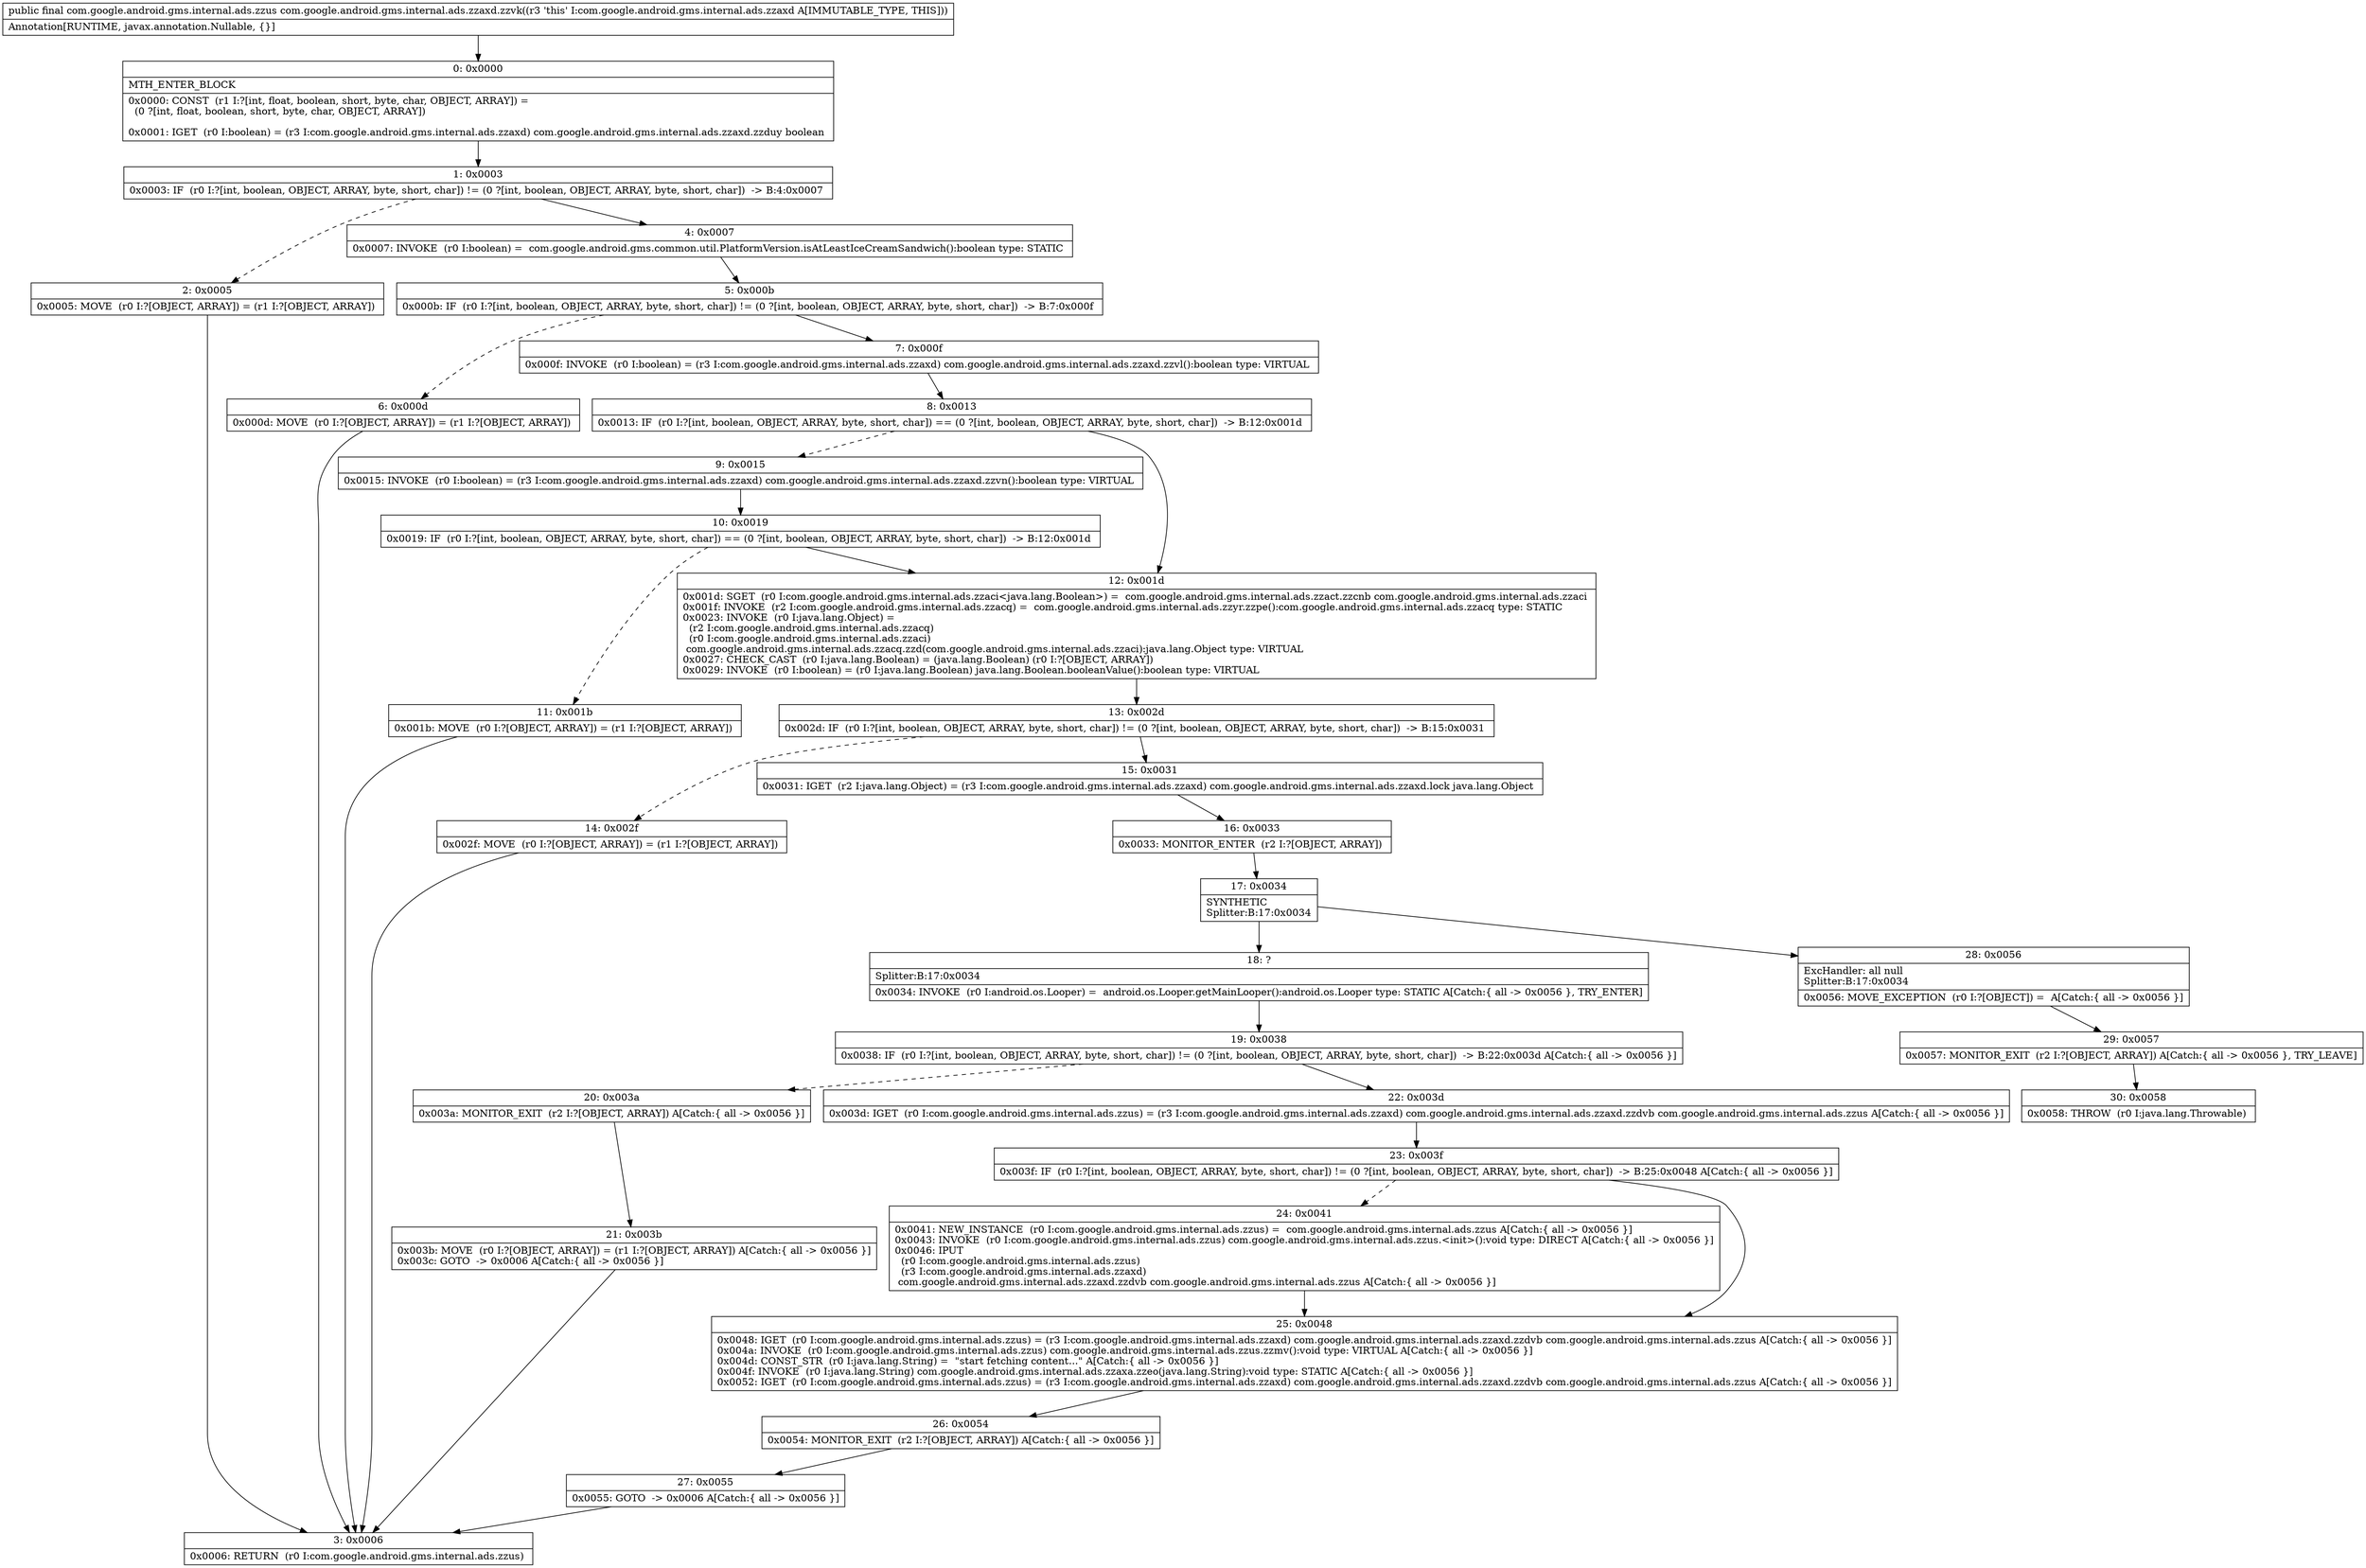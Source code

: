 digraph "CFG forcom.google.android.gms.internal.ads.zzaxd.zzvk()Lcom\/google\/android\/gms\/internal\/ads\/zzus;" {
Node_0 [shape=record,label="{0\:\ 0x0000|MTH_ENTER_BLOCK\l|0x0000: CONST  (r1 I:?[int, float, boolean, short, byte, char, OBJECT, ARRAY]) = \l  (0 ?[int, float, boolean, short, byte, char, OBJECT, ARRAY])\l \l0x0001: IGET  (r0 I:boolean) = (r3 I:com.google.android.gms.internal.ads.zzaxd) com.google.android.gms.internal.ads.zzaxd.zzduy boolean \l}"];
Node_1 [shape=record,label="{1\:\ 0x0003|0x0003: IF  (r0 I:?[int, boolean, OBJECT, ARRAY, byte, short, char]) != (0 ?[int, boolean, OBJECT, ARRAY, byte, short, char])  \-\> B:4:0x0007 \l}"];
Node_2 [shape=record,label="{2\:\ 0x0005|0x0005: MOVE  (r0 I:?[OBJECT, ARRAY]) = (r1 I:?[OBJECT, ARRAY]) \l}"];
Node_3 [shape=record,label="{3\:\ 0x0006|0x0006: RETURN  (r0 I:com.google.android.gms.internal.ads.zzus) \l}"];
Node_4 [shape=record,label="{4\:\ 0x0007|0x0007: INVOKE  (r0 I:boolean) =  com.google.android.gms.common.util.PlatformVersion.isAtLeastIceCreamSandwich():boolean type: STATIC \l}"];
Node_5 [shape=record,label="{5\:\ 0x000b|0x000b: IF  (r0 I:?[int, boolean, OBJECT, ARRAY, byte, short, char]) != (0 ?[int, boolean, OBJECT, ARRAY, byte, short, char])  \-\> B:7:0x000f \l}"];
Node_6 [shape=record,label="{6\:\ 0x000d|0x000d: MOVE  (r0 I:?[OBJECT, ARRAY]) = (r1 I:?[OBJECT, ARRAY]) \l}"];
Node_7 [shape=record,label="{7\:\ 0x000f|0x000f: INVOKE  (r0 I:boolean) = (r3 I:com.google.android.gms.internal.ads.zzaxd) com.google.android.gms.internal.ads.zzaxd.zzvl():boolean type: VIRTUAL \l}"];
Node_8 [shape=record,label="{8\:\ 0x0013|0x0013: IF  (r0 I:?[int, boolean, OBJECT, ARRAY, byte, short, char]) == (0 ?[int, boolean, OBJECT, ARRAY, byte, short, char])  \-\> B:12:0x001d \l}"];
Node_9 [shape=record,label="{9\:\ 0x0015|0x0015: INVOKE  (r0 I:boolean) = (r3 I:com.google.android.gms.internal.ads.zzaxd) com.google.android.gms.internal.ads.zzaxd.zzvn():boolean type: VIRTUAL \l}"];
Node_10 [shape=record,label="{10\:\ 0x0019|0x0019: IF  (r0 I:?[int, boolean, OBJECT, ARRAY, byte, short, char]) == (0 ?[int, boolean, OBJECT, ARRAY, byte, short, char])  \-\> B:12:0x001d \l}"];
Node_11 [shape=record,label="{11\:\ 0x001b|0x001b: MOVE  (r0 I:?[OBJECT, ARRAY]) = (r1 I:?[OBJECT, ARRAY]) \l}"];
Node_12 [shape=record,label="{12\:\ 0x001d|0x001d: SGET  (r0 I:com.google.android.gms.internal.ads.zzaci\<java.lang.Boolean\>) =  com.google.android.gms.internal.ads.zzact.zzcnb com.google.android.gms.internal.ads.zzaci \l0x001f: INVOKE  (r2 I:com.google.android.gms.internal.ads.zzacq) =  com.google.android.gms.internal.ads.zzyr.zzpe():com.google.android.gms.internal.ads.zzacq type: STATIC \l0x0023: INVOKE  (r0 I:java.lang.Object) = \l  (r2 I:com.google.android.gms.internal.ads.zzacq)\l  (r0 I:com.google.android.gms.internal.ads.zzaci)\l com.google.android.gms.internal.ads.zzacq.zzd(com.google.android.gms.internal.ads.zzaci):java.lang.Object type: VIRTUAL \l0x0027: CHECK_CAST  (r0 I:java.lang.Boolean) = (java.lang.Boolean) (r0 I:?[OBJECT, ARRAY]) \l0x0029: INVOKE  (r0 I:boolean) = (r0 I:java.lang.Boolean) java.lang.Boolean.booleanValue():boolean type: VIRTUAL \l}"];
Node_13 [shape=record,label="{13\:\ 0x002d|0x002d: IF  (r0 I:?[int, boolean, OBJECT, ARRAY, byte, short, char]) != (0 ?[int, boolean, OBJECT, ARRAY, byte, short, char])  \-\> B:15:0x0031 \l}"];
Node_14 [shape=record,label="{14\:\ 0x002f|0x002f: MOVE  (r0 I:?[OBJECT, ARRAY]) = (r1 I:?[OBJECT, ARRAY]) \l}"];
Node_15 [shape=record,label="{15\:\ 0x0031|0x0031: IGET  (r2 I:java.lang.Object) = (r3 I:com.google.android.gms.internal.ads.zzaxd) com.google.android.gms.internal.ads.zzaxd.lock java.lang.Object \l}"];
Node_16 [shape=record,label="{16\:\ 0x0033|0x0033: MONITOR_ENTER  (r2 I:?[OBJECT, ARRAY]) \l}"];
Node_17 [shape=record,label="{17\:\ 0x0034|SYNTHETIC\lSplitter:B:17:0x0034\l}"];
Node_18 [shape=record,label="{18\:\ ?|Splitter:B:17:0x0034\l|0x0034: INVOKE  (r0 I:android.os.Looper) =  android.os.Looper.getMainLooper():android.os.Looper type: STATIC A[Catch:\{ all \-\> 0x0056 \}, TRY_ENTER]\l}"];
Node_19 [shape=record,label="{19\:\ 0x0038|0x0038: IF  (r0 I:?[int, boolean, OBJECT, ARRAY, byte, short, char]) != (0 ?[int, boolean, OBJECT, ARRAY, byte, short, char])  \-\> B:22:0x003d A[Catch:\{ all \-\> 0x0056 \}]\l}"];
Node_20 [shape=record,label="{20\:\ 0x003a|0x003a: MONITOR_EXIT  (r2 I:?[OBJECT, ARRAY]) A[Catch:\{ all \-\> 0x0056 \}]\l}"];
Node_21 [shape=record,label="{21\:\ 0x003b|0x003b: MOVE  (r0 I:?[OBJECT, ARRAY]) = (r1 I:?[OBJECT, ARRAY]) A[Catch:\{ all \-\> 0x0056 \}]\l0x003c: GOTO  \-\> 0x0006 A[Catch:\{ all \-\> 0x0056 \}]\l}"];
Node_22 [shape=record,label="{22\:\ 0x003d|0x003d: IGET  (r0 I:com.google.android.gms.internal.ads.zzus) = (r3 I:com.google.android.gms.internal.ads.zzaxd) com.google.android.gms.internal.ads.zzaxd.zzdvb com.google.android.gms.internal.ads.zzus A[Catch:\{ all \-\> 0x0056 \}]\l}"];
Node_23 [shape=record,label="{23\:\ 0x003f|0x003f: IF  (r0 I:?[int, boolean, OBJECT, ARRAY, byte, short, char]) != (0 ?[int, boolean, OBJECT, ARRAY, byte, short, char])  \-\> B:25:0x0048 A[Catch:\{ all \-\> 0x0056 \}]\l}"];
Node_24 [shape=record,label="{24\:\ 0x0041|0x0041: NEW_INSTANCE  (r0 I:com.google.android.gms.internal.ads.zzus) =  com.google.android.gms.internal.ads.zzus A[Catch:\{ all \-\> 0x0056 \}]\l0x0043: INVOKE  (r0 I:com.google.android.gms.internal.ads.zzus) com.google.android.gms.internal.ads.zzus.\<init\>():void type: DIRECT A[Catch:\{ all \-\> 0x0056 \}]\l0x0046: IPUT  \l  (r0 I:com.google.android.gms.internal.ads.zzus)\l  (r3 I:com.google.android.gms.internal.ads.zzaxd)\l com.google.android.gms.internal.ads.zzaxd.zzdvb com.google.android.gms.internal.ads.zzus A[Catch:\{ all \-\> 0x0056 \}]\l}"];
Node_25 [shape=record,label="{25\:\ 0x0048|0x0048: IGET  (r0 I:com.google.android.gms.internal.ads.zzus) = (r3 I:com.google.android.gms.internal.ads.zzaxd) com.google.android.gms.internal.ads.zzaxd.zzdvb com.google.android.gms.internal.ads.zzus A[Catch:\{ all \-\> 0x0056 \}]\l0x004a: INVOKE  (r0 I:com.google.android.gms.internal.ads.zzus) com.google.android.gms.internal.ads.zzus.zzmv():void type: VIRTUAL A[Catch:\{ all \-\> 0x0056 \}]\l0x004d: CONST_STR  (r0 I:java.lang.String) =  \"start fetching content...\" A[Catch:\{ all \-\> 0x0056 \}]\l0x004f: INVOKE  (r0 I:java.lang.String) com.google.android.gms.internal.ads.zzaxa.zzeo(java.lang.String):void type: STATIC A[Catch:\{ all \-\> 0x0056 \}]\l0x0052: IGET  (r0 I:com.google.android.gms.internal.ads.zzus) = (r3 I:com.google.android.gms.internal.ads.zzaxd) com.google.android.gms.internal.ads.zzaxd.zzdvb com.google.android.gms.internal.ads.zzus A[Catch:\{ all \-\> 0x0056 \}]\l}"];
Node_26 [shape=record,label="{26\:\ 0x0054|0x0054: MONITOR_EXIT  (r2 I:?[OBJECT, ARRAY]) A[Catch:\{ all \-\> 0x0056 \}]\l}"];
Node_27 [shape=record,label="{27\:\ 0x0055|0x0055: GOTO  \-\> 0x0006 A[Catch:\{ all \-\> 0x0056 \}]\l}"];
Node_28 [shape=record,label="{28\:\ 0x0056|ExcHandler: all null\lSplitter:B:17:0x0034\l|0x0056: MOVE_EXCEPTION  (r0 I:?[OBJECT]) =  A[Catch:\{ all \-\> 0x0056 \}]\l}"];
Node_29 [shape=record,label="{29\:\ 0x0057|0x0057: MONITOR_EXIT  (r2 I:?[OBJECT, ARRAY]) A[Catch:\{ all \-\> 0x0056 \}, TRY_LEAVE]\l}"];
Node_30 [shape=record,label="{30\:\ 0x0058|0x0058: THROW  (r0 I:java.lang.Throwable) \l}"];
MethodNode[shape=record,label="{public final com.google.android.gms.internal.ads.zzus com.google.android.gms.internal.ads.zzaxd.zzvk((r3 'this' I:com.google.android.gms.internal.ads.zzaxd A[IMMUTABLE_TYPE, THIS]))  | Annotation[RUNTIME, javax.annotation.Nullable, \{\}]\l}"];
MethodNode -> Node_0;
Node_0 -> Node_1;
Node_1 -> Node_2[style=dashed];
Node_1 -> Node_4;
Node_2 -> Node_3;
Node_4 -> Node_5;
Node_5 -> Node_6[style=dashed];
Node_5 -> Node_7;
Node_6 -> Node_3;
Node_7 -> Node_8;
Node_8 -> Node_9[style=dashed];
Node_8 -> Node_12;
Node_9 -> Node_10;
Node_10 -> Node_11[style=dashed];
Node_10 -> Node_12;
Node_11 -> Node_3;
Node_12 -> Node_13;
Node_13 -> Node_14[style=dashed];
Node_13 -> Node_15;
Node_14 -> Node_3;
Node_15 -> Node_16;
Node_16 -> Node_17;
Node_17 -> Node_18;
Node_17 -> Node_28;
Node_18 -> Node_19;
Node_19 -> Node_20[style=dashed];
Node_19 -> Node_22;
Node_20 -> Node_21;
Node_21 -> Node_3;
Node_22 -> Node_23;
Node_23 -> Node_24[style=dashed];
Node_23 -> Node_25;
Node_24 -> Node_25;
Node_25 -> Node_26;
Node_26 -> Node_27;
Node_27 -> Node_3;
Node_28 -> Node_29;
Node_29 -> Node_30;
}

